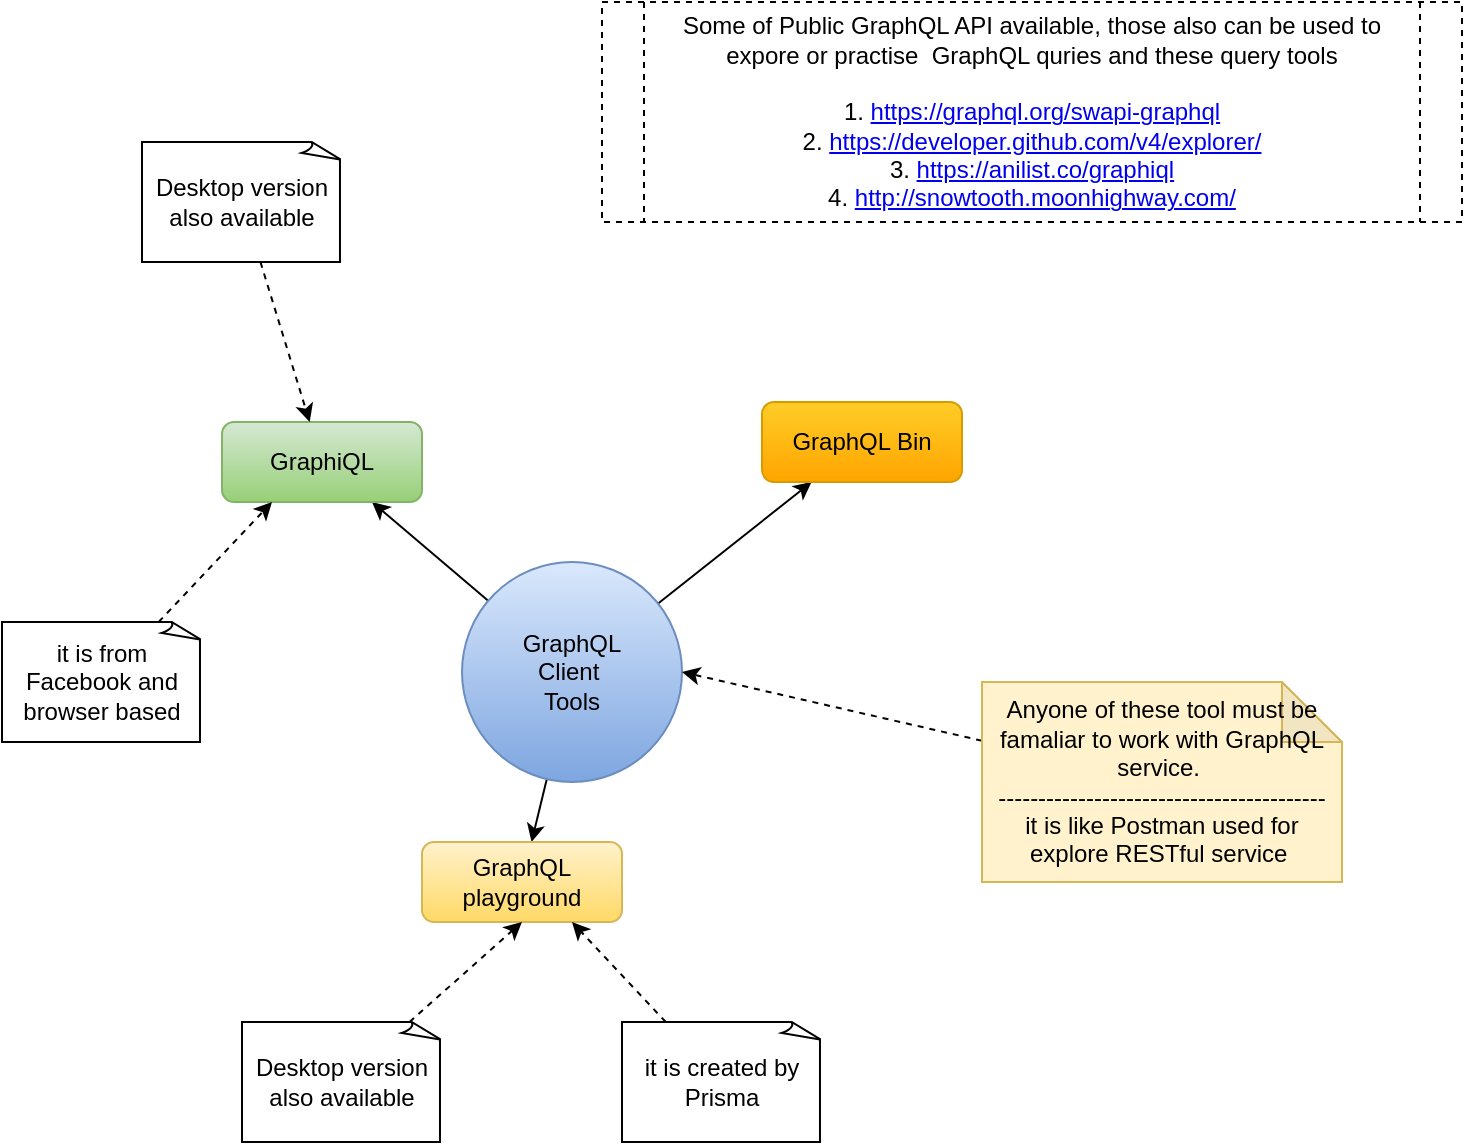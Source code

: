 <mxfile version="11.3.0" type="device" pages="2"><diagram id="h36baO-CFcANfAbq7S59" name="Query Client tools"><mxGraphModel dx="838" dy="480" grid="1" gridSize="10" guides="1" tooltips="1" connect="1" arrows="1" fold="1" page="1" pageScale="1" pageWidth="850" pageHeight="1100" math="0" shadow="0"><root><mxCell id="0"/><mxCell id="1" parent="0"/><mxCell id="oRTiV89GsKo6HURDHfLH-8" style="edgeStyle=none;rounded=0;orthogonalLoop=1;jettySize=auto;html=1;entryX=0.75;entryY=1;entryDx=0;entryDy=0;" parent="1" source="oRTiV89GsKo6HURDHfLH-11" target="oRTiV89GsKo6HURDHfLH-12" edge="1"><mxGeometry relative="1" as="geometry"/></mxCell><mxCell id="oRTiV89GsKo6HURDHfLH-9" style="edgeStyle=none;rounded=0;orthogonalLoop=1;jettySize=auto;html=1;" parent="1" source="oRTiV89GsKo6HURDHfLH-11" target="oRTiV89GsKo6HURDHfLH-13" edge="1"><mxGeometry relative="1" as="geometry"/></mxCell><mxCell id="oRTiV89GsKo6HURDHfLH-10" style="edgeStyle=none;rounded=0;orthogonalLoop=1;jettySize=auto;html=1;" parent="1" source="oRTiV89GsKo6HURDHfLH-11" target="oRTiV89GsKo6HURDHfLH-14" edge="1"><mxGeometry relative="1" as="geometry"/></mxCell><mxCell id="oRTiV89GsKo6HURDHfLH-11" value="GraphQL&lt;br&gt;Client&amp;nbsp;&lt;br&gt;Tools" style="ellipse;whiteSpace=wrap;html=1;aspect=fixed;gradientColor=#7ea6e0;fillColor=#dae8fc;strokeColor=#6c8ebf;" parent="1" vertex="1"><mxGeometry x="290" y="370" width="110" height="110" as="geometry"/></mxCell><mxCell id="oRTiV89GsKo6HURDHfLH-12" value="GraphiQL" style="rounded=1;whiteSpace=wrap;html=1;gradientColor=#97d077;fillColor=#d5e8d4;strokeColor=#82b366;" parent="1" vertex="1"><mxGeometry x="170" y="300" width="100" height="40" as="geometry"/></mxCell><mxCell id="oRTiV89GsKo6HURDHfLH-13" value="GraphQL&lt;br&gt;playground" style="rounded=1;whiteSpace=wrap;html=1;gradientColor=#ffd966;fillColor=#fff2cc;strokeColor=#d6b656;" parent="1" vertex="1"><mxGeometry x="270" y="510" width="100" height="40" as="geometry"/></mxCell><mxCell id="oRTiV89GsKo6HURDHfLH-14" value="GraphQL Bin" style="rounded=1;whiteSpace=wrap;html=1;gradientColor=#ffa500;fillColor=#ffcd28;strokeColor=#d79b00;" parent="1" vertex="1"><mxGeometry x="440" y="290" width="100" height="40" as="geometry"/></mxCell><mxCell id="bhebBQP8pHayuZqUJyw4-2" style="rounded=0;orthogonalLoop=1;jettySize=auto;html=1;entryX=1;entryY=0.5;entryDx=0;entryDy=0;dashed=1;" parent="1" source="bhebBQP8pHayuZqUJyw4-1" target="oRTiV89GsKo6HURDHfLH-11" edge="1"><mxGeometry relative="1" as="geometry"/></mxCell><mxCell id="bhebBQP8pHayuZqUJyw4-1" value="Anyone of these tool must be famaliar to work with GraphQL service.&amp;nbsp;&lt;br&gt;-----------------------------------------&lt;br&gt;it is like Postman used for explore RESTful service&amp;nbsp;" style="shape=note;whiteSpace=wrap;html=1;backgroundOutline=1;darkOpacity=0.05;fillColor=#fff2cc;strokeColor=#d6b656;" parent="1" vertex="1"><mxGeometry x="550" y="430" width="180" height="100" as="geometry"/></mxCell><mxCell id="EI6QNco-7g89Nz1yCmkZ-3" style="edgeStyle=none;rounded=0;orthogonalLoop=1;jettySize=auto;html=1;entryX=0.5;entryY=1;entryDx=0;entryDy=0;dashed=1;" parent="1" source="MJDfD2EkfsWVgWdkip_Y-1" target="oRTiV89GsKo6HURDHfLH-13" edge="1"><mxGeometry relative="1" as="geometry"/></mxCell><mxCell id="MJDfD2EkfsWVgWdkip_Y-1" value="Desktop version also available" style="whiteSpace=wrap;html=1;shape=mxgraph.basic.document" parent="1" vertex="1"><mxGeometry x="180" y="600" width="100" height="60" as="geometry"/></mxCell><mxCell id="EI6QNco-7g89Nz1yCmkZ-2" style="rounded=0;orthogonalLoop=1;jettySize=auto;html=1;entryX=0.25;entryY=1;entryDx=0;entryDy=0;dashed=1;" parent="1" source="EI6QNco-7g89Nz1yCmkZ-1" target="oRTiV89GsKo6HURDHfLH-12" edge="1"><mxGeometry relative="1" as="geometry"/></mxCell><mxCell id="EI6QNco-7g89Nz1yCmkZ-1" value="it is from Facebook and browser based" style="whiteSpace=wrap;html=1;shape=mxgraph.basic.document" parent="1" vertex="1"><mxGeometry x="60" y="400" width="100" height="60" as="geometry"/></mxCell><mxCell id="EI6QNco-7g89Nz1yCmkZ-5" style="edgeStyle=none;rounded=0;orthogonalLoop=1;jettySize=auto;html=1;dashed=1;" parent="1" source="EI6QNco-7g89Nz1yCmkZ-4" target="oRTiV89GsKo6HURDHfLH-12" edge="1"><mxGeometry relative="1" as="geometry"/></mxCell><mxCell id="EI6QNco-7g89Nz1yCmkZ-4" value="Desktop version also available" style="whiteSpace=wrap;html=1;shape=mxgraph.basic.document" parent="1" vertex="1"><mxGeometry x="130" y="160" width="100" height="60" as="geometry"/></mxCell><mxCell id="EI6QNco-7g89Nz1yCmkZ-7" style="edgeStyle=none;rounded=0;orthogonalLoop=1;jettySize=auto;html=1;entryX=0.75;entryY=1;entryDx=0;entryDy=0;dashed=1;" parent="1" source="EI6QNco-7g89Nz1yCmkZ-6" target="oRTiV89GsKo6HURDHfLH-13" edge="1"><mxGeometry relative="1" as="geometry"/></mxCell><mxCell id="EI6QNco-7g89Nz1yCmkZ-6" value="it is created by Prisma" style="whiteSpace=wrap;html=1;shape=mxgraph.basic.document" parent="1" vertex="1"><mxGeometry x="370" y="600" width="100" height="60" as="geometry"/></mxCell><mxCell id="EI6QNco-7g89Nz1yCmkZ-8" value="Some of Public GraphQL API available, those also can be used to expore or practise&amp;nbsp; GraphQL quries and these query tools&lt;br&gt;&lt;br&gt;1.&amp;nbsp;&lt;a href=&quot;https://graphql.org/swapi-graphql&quot;&gt;https://graphql.org/swapi-graphql&lt;/a&gt;&lt;br&gt;2.&amp;nbsp;&lt;a href=&quot;https://developer.github.com/v4/explorer/&quot;&gt;https://developer.github.com/v4/explorer/&lt;/a&gt;&lt;br&gt;3.&amp;nbsp;&lt;a href=&quot;https://anilist.co/graphiql&quot;&gt;https://anilist.co/graphiql&lt;/a&gt;&lt;br&gt;4.&amp;nbsp;&lt;a href=&quot;http://snowtooth.moonhighway.com/&quot;&gt;http://snowtooth.moonhighway.com/&lt;/a&gt;" style="shape=process;whiteSpace=wrap;html=1;backgroundOutline=1;dashed=1;size=0.049;" parent="1" vertex="1"><mxGeometry x="360" y="90" width="430" height="110" as="geometry"/></mxCell></root></mxGraphModel></diagram><diagram id="-GbczpH2-8owiFWPlpNb" name="Query Operations"><mxGraphModel dx="838" dy="480" grid="1" gridSize="10" guides="1" tooltips="1" connect="1" arrows="1" fold="1" page="1" pageScale="1" pageWidth="850" pageHeight="1100" math="0" shadow="0"><root><mxCell id="FseizPcEVHLWVFb1wcdn-0"/><mxCell id="FseizPcEVHLWVFb1wcdn-1" parent="FseizPcEVHLWVFb1wcdn-0"/><mxCell id="FseizPcEVHLWVFb1wcdn-2" value="UPDATE" style="shape=step;perimeter=stepPerimeter;whiteSpace=wrap;html=1;fixedSize=1;fillColor=#dae8fc;strokeColor=#6c8ebf;" parent="FseizPcEVHLWVFb1wcdn-1" vertex="1"><mxGeometry x="523" y="50" width="120" height="60" as="geometry"/></mxCell><mxCell id="FseizPcEVHLWVFb1wcdn-3" value="DELETE" style="shape=step;perimeter=stepPerimeter;whiteSpace=wrap;html=1;fixedSize=1;fillColor=#e1d5e7;strokeColor=#9673a6;" parent="FseizPcEVHLWVFb1wcdn-1" vertex="1"><mxGeometry x="623" y="150" width="120" height="60" as="geometry"/></mxCell><mxCell id="FseizPcEVHLWVFb1wcdn-4" value="INSERT" style="shape=step;perimeter=stepPerimeter;whiteSpace=wrap;html=1;fixedSize=1;fillColor=#d5e8d4;strokeColor=#82b366;" parent="FseizPcEVHLWVFb1wcdn-1" vertex="1"><mxGeometry x="513" y="250" width="120" height="60" as="geometry"/></mxCell><mxCell id="FseizPcEVHLWVFb1wcdn-5" style="edgeStyle=none;rounded=0;orthogonalLoop=1;jettySize=auto;html=1;entryX=0.25;entryY=1;entryDx=0;entryDy=0;dashed=1;shape=flexArrow;" parent="FseizPcEVHLWVFb1wcdn-1" source="FseizPcEVHLWVFb1wcdn-8" target="FseizPcEVHLWVFb1wcdn-2" edge="1"><mxGeometry relative="1" as="geometry"/></mxCell><mxCell id="FseizPcEVHLWVFb1wcdn-6" style="edgeStyle=none;rounded=0;orthogonalLoop=1;jettySize=auto;html=1;entryX=0;entryY=0.5;entryDx=0;entryDy=0;dashed=1;shape=flexArrow;" parent="FseizPcEVHLWVFb1wcdn-1" source="FseizPcEVHLWVFb1wcdn-8" target="FseizPcEVHLWVFb1wcdn-3" edge="1"><mxGeometry relative="1" as="geometry"/></mxCell><mxCell id="FseizPcEVHLWVFb1wcdn-7" style="edgeStyle=none;rounded=0;orthogonalLoop=1;jettySize=auto;html=1;entryX=0.25;entryY=0;entryDx=0;entryDy=0;dashed=1;shape=flexArrow;" parent="FseizPcEVHLWVFb1wcdn-1" source="FseizPcEVHLWVFb1wcdn-8" target="FseizPcEVHLWVFb1wcdn-4" edge="1"><mxGeometry relative="1" as="geometry"/></mxCell><mxCell id="FseizPcEVHLWVFb1wcdn-8" value="Mutation&lt;br&gt;[root type]" style="shape=cube;whiteSpace=wrap;html=1;boundedLbl=1;backgroundOutline=1;darkOpacity=0.05;darkOpacity2=0.1;gradientColor=#97d077;fillColor=#d5e8d4;strokeColor=#82b366;" parent="FseizPcEVHLWVFb1wcdn-1" vertex="1"><mxGeometry x="363" y="150" width="120" height="60" as="geometry"/></mxCell><mxCell id="FseizPcEVHLWVFb1wcdn-9" value="SELECT" style="shape=step;perimeter=stepPerimeter;whiteSpace=wrap;html=1;fixedSize=1;fillColor=#fff2cc;strokeColor=#d6b656;" parent="FseizPcEVHLWVFb1wcdn-1" vertex="1"><mxGeometry x="623" y="360" width="120" height="60" as="geometry"/></mxCell><mxCell id="FseizPcEVHLWVFb1wcdn-10" style="edgeStyle=none;rounded=0;orthogonalLoop=1;jettySize=auto;html=1;entryX=0;entryY=0.5;entryDx=0;entryDy=0;dashed=1;shape=flexArrow;" parent="FseizPcEVHLWVFb1wcdn-1" source="FseizPcEVHLWVFb1wcdn-11" target="FseizPcEVHLWVFb1wcdn-9" edge="1"><mxGeometry relative="1" as="geometry"/></mxCell><mxCell id="FseizPcEVHLWVFb1wcdn-11" value="Query&lt;br&gt;[root type]" style="shape=cube;whiteSpace=wrap;html=1;boundedLbl=1;backgroundOutline=1;darkOpacity=0.05;darkOpacity2=0.1;gradientColor=#97d077;fillColor=#d5e8d4;strokeColor=#82b366;" parent="FseizPcEVHLWVFb1wcdn-1" vertex="1"><mxGeometry x="363" y="360" width="120" height="60" as="geometry"/></mxCell><mxCell id="FseizPcEVHLWVFb1wcdn-12" style="edgeStyle=none;rounded=0;orthogonalLoop=1;jettySize=auto;html=1;entryX=0;entryY=0;entryDx=0;entryDy=20;entryPerimeter=0;" parent="FseizPcEVHLWVFb1wcdn-1" source="FseizPcEVHLWVFb1wcdn-15" target="FseizPcEVHLWVFb1wcdn-8" edge="1"><mxGeometry relative="1" as="geometry"/></mxCell><mxCell id="FseizPcEVHLWVFb1wcdn-13" style="edgeStyle=none;rounded=0;orthogonalLoop=1;jettySize=auto;html=1;entryX=0;entryY=0;entryDx=0;entryDy=20;entryPerimeter=0;" parent="FseizPcEVHLWVFb1wcdn-1" source="FseizPcEVHLWVFb1wcdn-15" target="FseizPcEVHLWVFb1wcdn-11" edge="1"><mxGeometry relative="1" as="geometry"/></mxCell><mxCell id="FseizPcEVHLWVFb1wcdn-14" style="edgeStyle=none;rounded=0;orthogonalLoop=1;jettySize=auto;html=1;entryX=0;entryY=0.5;entryDx=0;entryDy=0;entryPerimeter=0;" parent="FseizPcEVHLWVFb1wcdn-1" source="FseizPcEVHLWVFb1wcdn-15" target="FseizPcEVHLWVFb1wcdn-17" edge="1"><mxGeometry relative="1" as="geometry"/></mxCell><mxCell id="FseizPcEVHLWVFb1wcdn-15" value="GraphQL &lt;br&gt;Operations" style="shape=hexagon;perimeter=hexagonPerimeter2;whiteSpace=wrap;html=1;fillColor=#ffcccc;strokeColor=#36393d;" parent="FseizPcEVHLWVFb1wcdn-1" vertex="1"><mxGeometry x="106" y="300" width="120" height="80" as="geometry"/></mxCell><mxCell id="FseizPcEVHLWVFb1wcdn-16" style="edgeStyle=none;rounded=0;orthogonalLoop=1;jettySize=auto;html=1;entryX=0;entryY=0.5;entryDx=0;entryDy=0;entryPerimeter=0;" parent="FseizPcEVHLWVFb1wcdn-1" source="FseizPcEVHLWVFb1wcdn-17" target="FseizPcEVHLWVFb1wcdn-18" edge="1"><mxGeometry relative="1" as="geometry"/></mxCell><mxCell id="FseizPcEVHLWVFb1wcdn-17" value="Subscription&lt;br&gt;[root type]" style="strokeWidth=2;html=1;shape=mxgraph.flowchart.delay;whiteSpace=wrap;gradientColor=#ea6b66;fillColor=#f8cecc;strokeColor=#b85450;" parent="FseizPcEVHLWVFb1wcdn-1" vertex="1"><mxGeometry x="383" y="480" width="110" height="60" as="geometry"/></mxCell><mxCell id="FseizPcEVHLWVFb1wcdn-18" value="Websocket&amp;nbsp;" style="strokeWidth=2;html=1;shape=mxgraph.flowchart.sequential_data;whiteSpace=wrap;fillColor=#d5e8d4;strokeColor=#82b366;" parent="FseizPcEVHLWVFb1wcdn-1" vertex="1"><mxGeometry x="633" y="460" width="100" height="80" as="geometry"/></mxCell><mxCell id="W5W7qpW-vG0Kh4vv9hcB-3" style="edgeStyle=none;rounded=0;orthogonalLoop=1;jettySize=auto;html=1;entryX=0;entryY=0.5;entryDx=0;entryDy=0;dashed=1;" parent="FseizPcEVHLWVFb1wcdn-1" source="W5W7qpW-vG0Kh4vv9hcB-0" target="W5W7qpW-vG0Kh4vv9hcB-1" edge="1"><mxGeometry relative="1" as="geometry"/></mxCell><mxCell id="W5W7qpW-vG0Kh4vv9hcB-4" style="edgeStyle=none;rounded=0;orthogonalLoop=1;jettySize=auto;html=1;entryX=0;entryY=0.5;entryDx=0;entryDy=0;dashed=1;" parent="FseizPcEVHLWVFb1wcdn-1" source="W5W7qpW-vG0Kh4vv9hcB-0" target="W5W7qpW-vG0Kh4vv9hcB-2" edge="1"><mxGeometry relative="1" as="geometry"/></mxCell><mxCell id="W5W7qpW-vG0Kh4vv9hcB-0" value="Response &lt;br&gt;JSON &lt;br&gt;contains" style="ellipse;shape=cloud;whiteSpace=wrap;html=1;" parent="FseizPcEVHLWVFb1wcdn-1" vertex="1"><mxGeometry x="140" y="660" width="120" height="80" as="geometry"/></mxCell><mxCell id="W5W7qpW-vG0Kh4vv9hcB-1" value="data" style="rounded=1;whiteSpace=wrap;html=1;fillColor=#60a917;strokeColor=#2D7600;fontColor=#ffffff;" parent="FseizPcEVHLWVFb1wcdn-1" vertex="1"><mxGeometry x="360" y="620" width="120" height="60" as="geometry"/></mxCell><mxCell id="W5W7qpW-vG0Kh4vv9hcB-2" value="error" style="rounded=1;whiteSpace=wrap;html=1;fillColor=#a20025;strokeColor=#6F0000;fontColor=#ffffff;" parent="FseizPcEVHLWVFb1wcdn-1" vertex="1"><mxGeometry x="365" y="720" width="120" height="60" as="geometry"/></mxCell><mxCell id="WyXEU_pgBwmoB_q8oA50-0" value="" style="verticalLabelPosition=bottom;verticalAlign=top;html=1;shape=mxgraph.basic.rounded_frame;dx=10;" vertex="1" parent="FseizPcEVHLWVFb1wcdn-1"><mxGeometry x="293" y="851" width="140" height="70" as="geometry"/></mxCell><mxCell id="WyXEU_pgBwmoB_q8oA50-1" value="one to many" style="text;html=1;resizable=0;points=[];autosize=1;align=left;verticalAlign=top;spacingTop=-4;" vertex="1" parent="FseizPcEVHLWVFb1wcdn-1"><mxGeometry x="323" y="881" width="80" height="20" as="geometry"/></mxCell><mxCell id="WyXEU_pgBwmoB_q8oA50-2" value="" style="verticalLabelPosition=bottom;verticalAlign=top;html=1;shape=mxgraph.basic.rounded_frame;dx=10;" vertex="1" parent="FseizPcEVHLWVFb1wcdn-1"><mxGeometry x="453" y="851" width="140" height="70" as="geometry"/></mxCell><mxCell id="WyXEU_pgBwmoB_q8oA50-3" value="many to many" style="text;html=1;resizable=0;points=[];autosize=1;align=left;verticalAlign=top;spacingTop=-4;" vertex="1" parent="FseizPcEVHLWVFb1wcdn-1"><mxGeometry x="478" y="881" width="90" height="20" as="geometry"/></mxCell><mxCell id="WyXEU_pgBwmoB_q8oA50-4" value="" style="verticalLabelPosition=bottom;verticalAlign=top;html=1;shape=mxgraph.basic.rounded_frame;dx=10;gradientColor=#97d077;fillColor=#d5e8d4;strokeColor=#82b366;" vertex="1" parent="FseizPcEVHLWVFb1wcdn-1"><mxGeometry x="120" y="846" width="140" height="70" as="geometry"/></mxCell><mxCell id="WyXEU_pgBwmoB_q8oA50-5" value="union of types&lt;br&gt;( ..on )" style="text;html=1;resizable=0;points=[];autosize=1;align=left;verticalAlign=top;spacingTop=-4;gradientColor=#97d077;fillColor=#d5e8d4;strokeColor=#82b366;" vertex="1" parent="FseizPcEVHLWVFb1wcdn-1"><mxGeometry x="145" y="869" width="90" height="30" as="geometry"/></mxCell><mxCell id="WyXEU_pgBwmoB_q8oA50-6" value="" style="verticalLabelPosition=bottom;verticalAlign=top;html=1;shape=mxgraph.basic.rounded_frame;dx=10;" vertex="1" parent="FseizPcEVHLWVFb1wcdn-1"><mxGeometry x="613" y="851" width="140" height="70" as="geometry"/></mxCell><mxCell id="WyXEU_pgBwmoB_q8oA50-7" value="fragment" style="text;html=1;resizable=0;points=[];autosize=1;align=left;verticalAlign=top;spacingTop=-4;" vertex="1" parent="FseizPcEVHLWVFb1wcdn-1"><mxGeometry x="638" y="881" width="60" height="20" as="geometry"/></mxCell><mxCell id="WyXEU_pgBwmoB_q8oA50-8" value="" style="verticalLabelPosition=bottom;verticalAlign=top;html=1;shape=mxgraph.basic.rounded_frame;dx=10;" vertex="1" parent="FseizPcEVHLWVFb1wcdn-1"><mxGeometry x="460" y="960" width="140" height="70" as="geometry"/></mxCell><mxCell id="WyXEU_pgBwmoB_q8oA50-9" value="Query Variables" style="text;html=1;resizable=0;points=[];autosize=1;align=left;verticalAlign=top;spacingTop=-4;" vertex="1" parent="FseizPcEVHLWVFb1wcdn-1"><mxGeometry x="485" y="990" width="100" height="20" as="geometry"/></mxCell><mxCell id="WyXEU_pgBwmoB_q8oA50-10" value="" style="verticalLabelPosition=bottom;verticalAlign=top;html=1;shape=mxgraph.basic.rounded_frame;dx=10;gradientColor=#ffa500;fillColor=#ffcd28;strokeColor=#d79b00;" vertex="1" parent="FseizPcEVHLWVFb1wcdn-1"><mxGeometry x="120" y="960" width="140" height="70" as="geometry"/></mxCell><mxCell id="WyXEU_pgBwmoB_q8oA50-11" value="Interfaces&lt;br&gt;( ..on )" style="text;html=1;resizable=0;points=[];autosize=1;align=left;verticalAlign=top;spacingTop=-4;gradientColor=#ffa500;fillColor=#ffcd28;strokeColor=#d79b00;" vertex="1" parent="FseizPcEVHLWVFb1wcdn-1"><mxGeometry x="145" y="984" width="70" height="30" as="geometry"/></mxCell><mxCell id="WyXEU_pgBwmoB_q8oA50-12" value="Introspection of service's schema API" style="whiteSpace=wrap;html=1;shape=mxgraph.basic.octagon2;align=center;verticalAlign=middle;dx=15;strokeWidth=2;fillColor=#e1d5e7;strokeColor=#9673a6;" vertex="1" parent="FseizPcEVHLWVFb1wcdn-1"><mxGeometry x="603" y="640" width="100" height="100" as="geometry"/></mxCell><mxCell id="WyXEU_pgBwmoB_q8oA50-13" value="AST" style="rhombus;whiteSpace=wrap;html=1;strokeWidth=2;gradientColor=#7ea6e0;fillColor=#dae8fc;strokeColor=#6c8ebf;" vertex="1" parent="FseizPcEVHLWVFb1wcdn-1"><mxGeometry x="86" y="510" width="80" height="80" as="geometry"/></mxCell><mxCell id="WyXEU_pgBwmoB_q8oA50-15" style="edgeStyle=orthogonalEdgeStyle;rounded=0;orthogonalLoop=1;jettySize=auto;html=1;" edge="1" parent="FseizPcEVHLWVFb1wcdn-1" source="WyXEU_pgBwmoB_q8oA50-14"><mxGeometry relative="1" as="geometry"><mxPoint x="540" y="850" as="targetPoint"/></mxGeometry></mxCell><mxCell id="WyXEU_pgBwmoB_q8oA50-14" value="Through Type" style="shape=parallelogram;perimeter=parallelogramPerimeter;whiteSpace=wrap;html=1;fillColor=#aa00ff;strokeColor=#7700CC;fontColor=#ffffff;" vertex="1" parent="FseizPcEVHLWVFb1wcdn-1"><mxGeometry x="513" y="770" width="120" height="40" as="geometry"/></mxCell></root></mxGraphModel></diagram></mxfile>